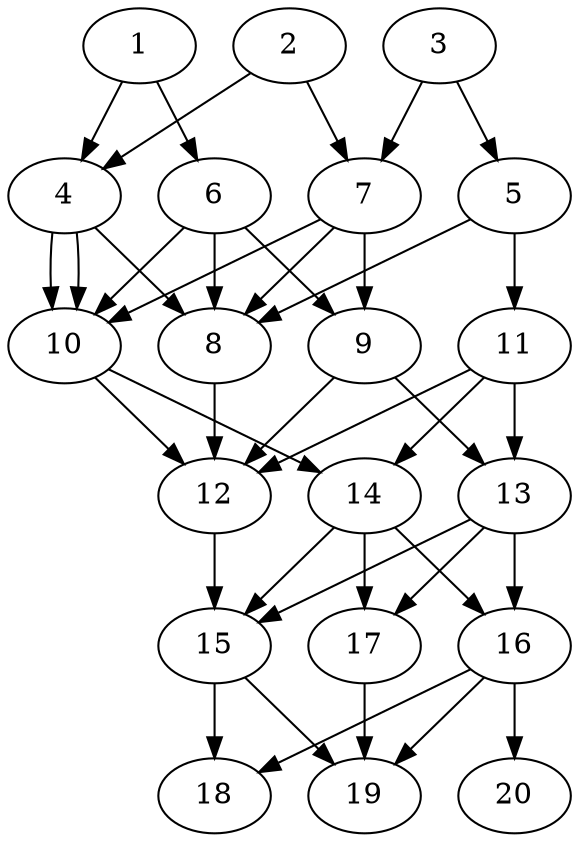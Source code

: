 // DAG automatically generated by daggen at Thu Oct  3 13:58:42 2019
// ./daggen --dot -n 20 --ccr 0.5 --fat 0.5 --regular 0.9 --density 0.9 --mindata 5242880 --maxdata 52428800 
digraph G {
  1 [size="50368512", alpha="0.19", expect_size="25184256"] 
  1 -> 4 [size ="25184256"]
  1 -> 6 [size ="25184256"]
  2 [size="70084608", alpha="0.18", expect_size="35042304"] 
  2 -> 4 [size ="35042304"]
  2 -> 7 [size ="35042304"]
  3 [size="102029312", alpha="0.11", expect_size="51014656"] 
  3 -> 5 [size ="51014656"]
  3 -> 7 [size ="51014656"]
  4 [size="38977536", alpha="0.10", expect_size="19488768"] 
  4 -> 8 [size ="19488768"]
  4 -> 10 [size ="19488768"]
  4 -> 10 [size ="19488768"]
  5 [size="34705408", alpha="0.17", expect_size="17352704"] 
  5 -> 8 [size ="17352704"]
  5 -> 11 [size ="17352704"]
  6 [size="49424384", alpha="0.03", expect_size="24712192"] 
  6 -> 8 [size ="24712192"]
  6 -> 9 [size ="24712192"]
  6 -> 10 [size ="24712192"]
  7 [size="40945664", alpha="0.04", expect_size="20472832"] 
  7 -> 8 [size ="20472832"]
  7 -> 9 [size ="20472832"]
  7 -> 10 [size ="20472832"]
  8 [size="51003392", alpha="0.05", expect_size="25501696"] 
  8 -> 12 [size ="25501696"]
  9 [size="52303872", alpha="0.18", expect_size="26151936"] 
  9 -> 12 [size ="26151936"]
  9 -> 13 [size ="26151936"]
  10 [size="13651968", alpha="0.05", expect_size="6825984"] 
  10 -> 12 [size ="6825984"]
  10 -> 14 [size ="6825984"]
  11 [size="97439744", alpha="0.00", expect_size="48719872"] 
  11 -> 12 [size ="48719872"]
  11 -> 13 [size ="48719872"]
  11 -> 14 [size ="48719872"]
  12 [size="90472448", alpha="0.18", expect_size="45236224"] 
  12 -> 15 [size ="45236224"]
  13 [size="79167488", alpha="0.12", expect_size="39583744"] 
  13 -> 15 [size ="39583744"]
  13 -> 16 [size ="39583744"]
  13 -> 17 [size ="39583744"]
  14 [size="37756928", alpha="0.12", expect_size="18878464"] 
  14 -> 15 [size ="18878464"]
  14 -> 16 [size ="18878464"]
  14 -> 17 [size ="18878464"]
  15 [size="83910656", alpha="0.01", expect_size="41955328"] 
  15 -> 18 [size ="41955328"]
  15 -> 19 [size ="41955328"]
  16 [size="71649280", alpha="0.03", expect_size="35824640"] 
  16 -> 18 [size ="35824640"]
  16 -> 19 [size ="35824640"]
  16 -> 20 [size ="35824640"]
  17 [size="85039104", alpha="0.05", expect_size="42519552"] 
  17 -> 19 [size ="42519552"]
  18 [size="11411456", alpha="0.04", expect_size="5705728"] 
  19 [size="33032192", alpha="0.07", expect_size="16516096"] 
  20 [size="23521280", alpha="0.15", expect_size="11760640"] 
}
